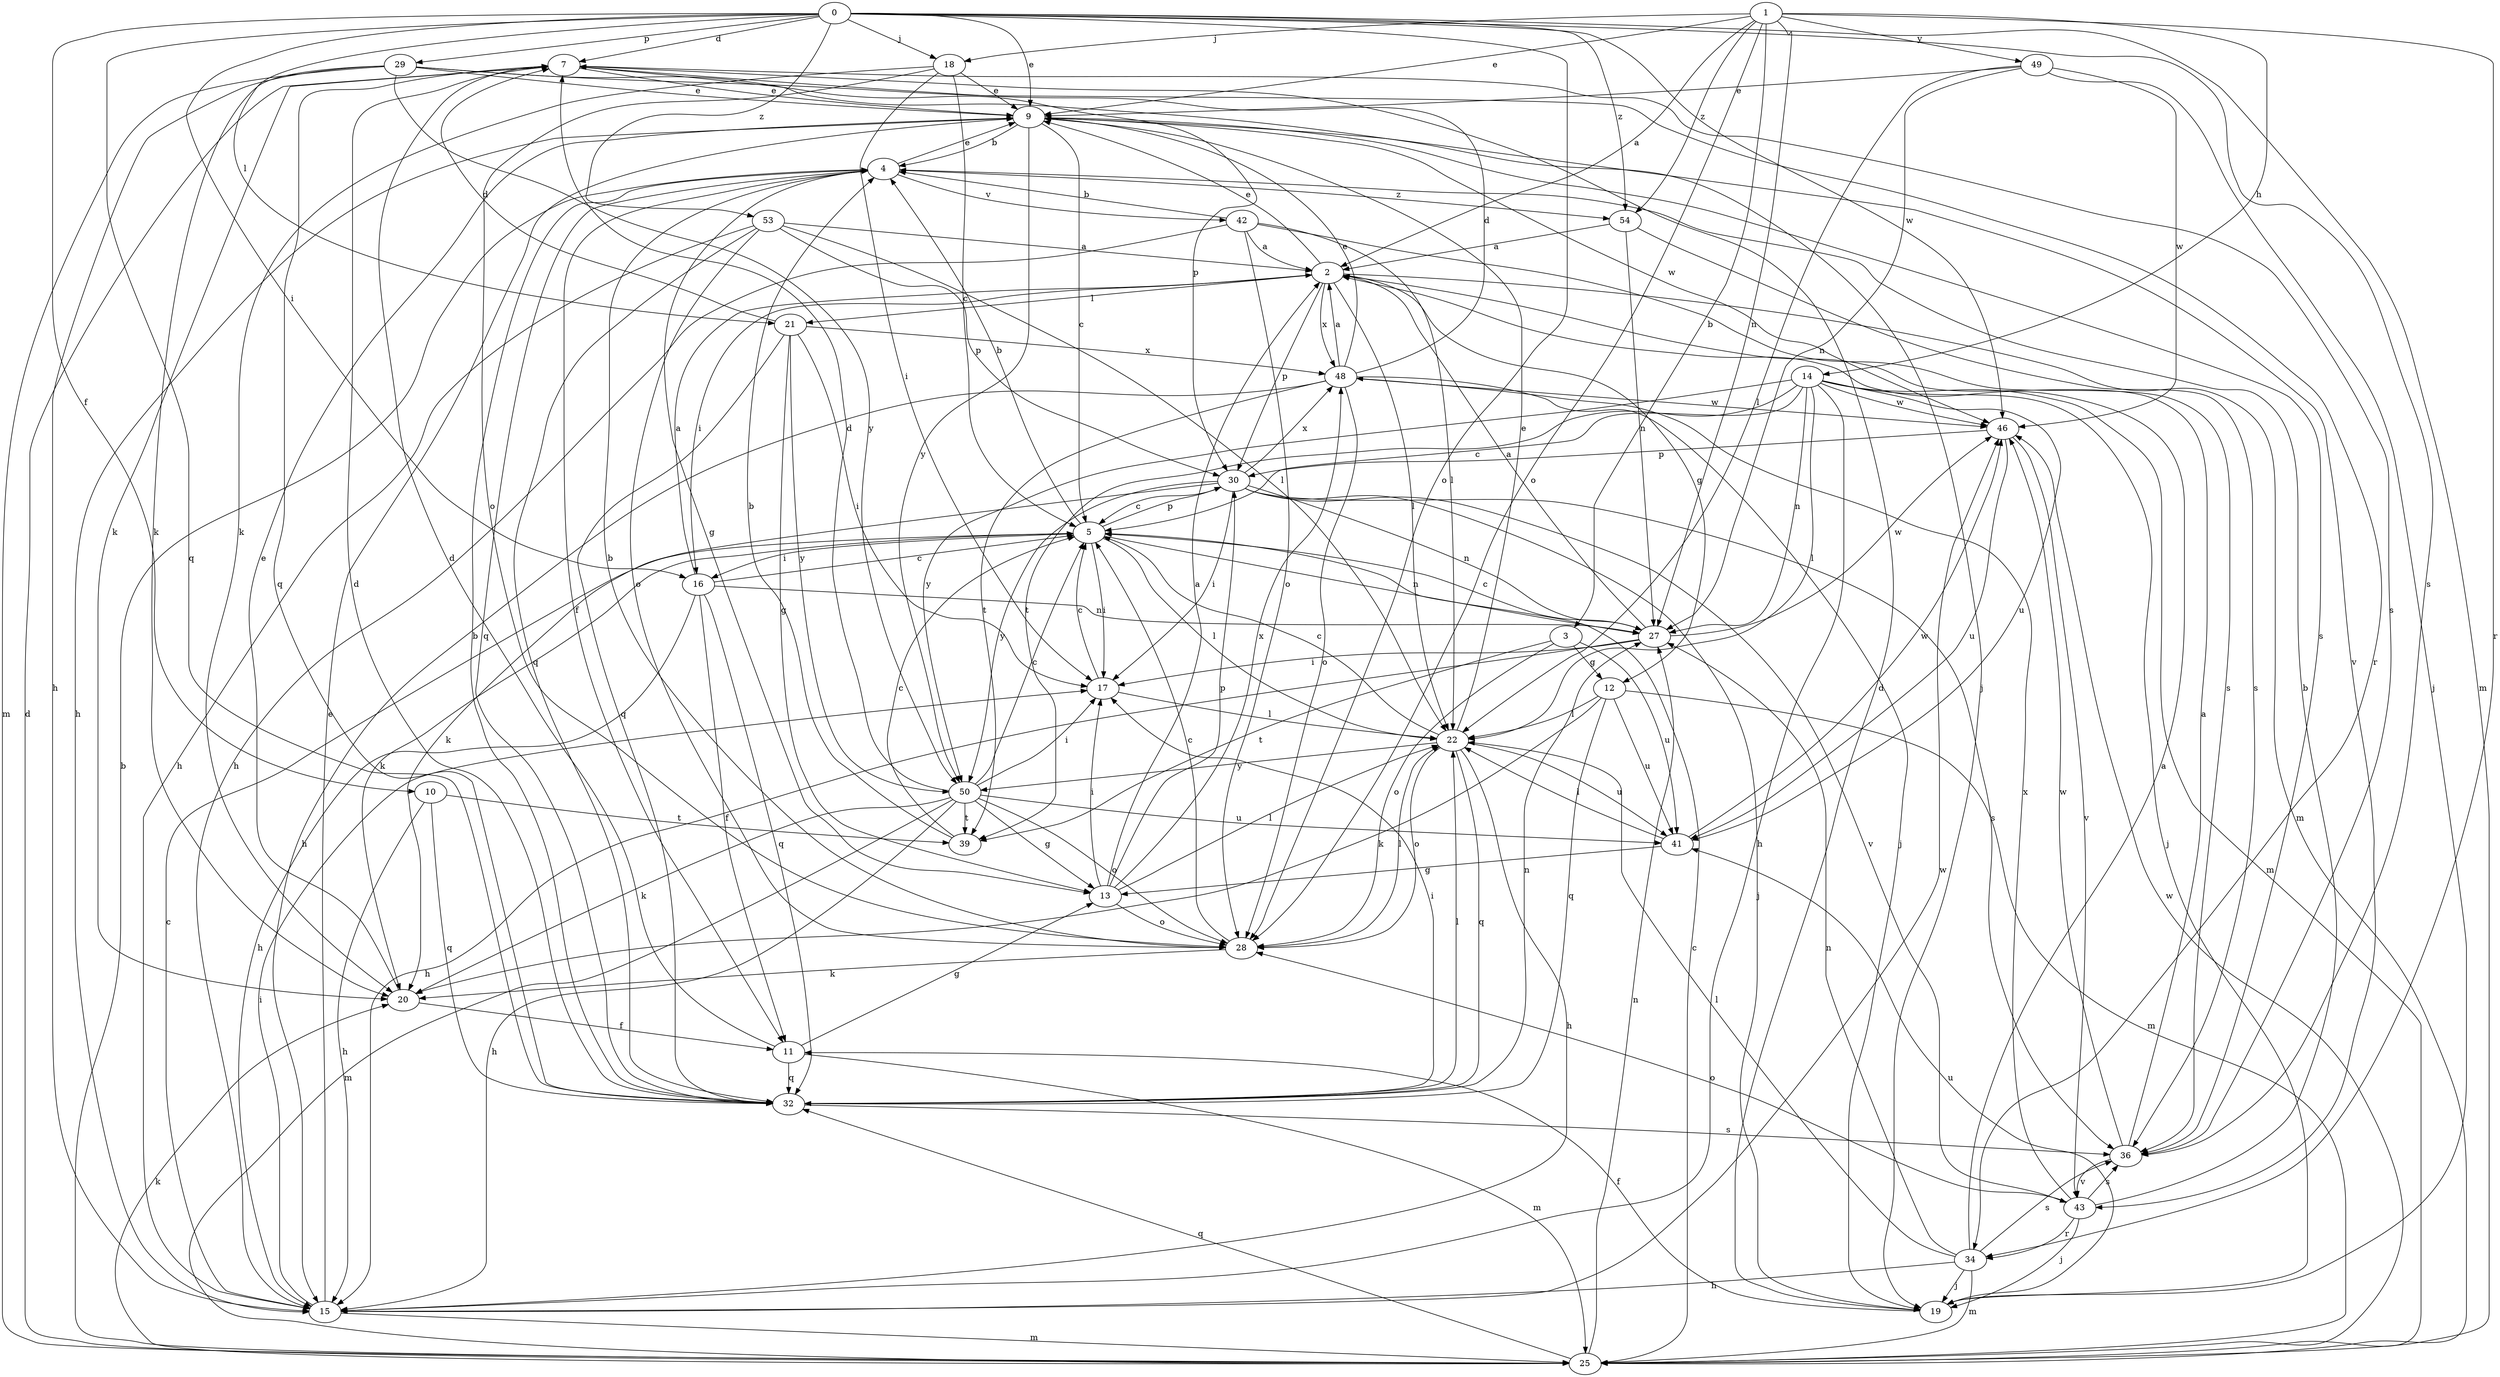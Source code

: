 strict digraph  {
0;
1;
2;
3;
4;
5;
7;
9;
10;
11;
12;
13;
14;
15;
16;
17;
18;
19;
20;
21;
22;
25;
27;
28;
29;
30;
32;
34;
36;
39;
41;
42;
43;
46;
48;
49;
50;
53;
54;
0 -> 7  [label=d];
0 -> 9  [label=e];
0 -> 10  [label=f];
0 -> 16  [label=i];
0 -> 18  [label=j];
0 -> 21  [label=l];
0 -> 25  [label=m];
0 -> 28  [label=o];
0 -> 29  [label=p];
0 -> 32  [label=q];
0 -> 36  [label=s];
0 -> 46  [label=w];
0 -> 53  [label=z];
0 -> 54  [label=z];
1 -> 2  [label=a];
1 -> 3  [label=b];
1 -> 9  [label=e];
1 -> 14  [label=h];
1 -> 18  [label=j];
1 -> 27  [label=n];
1 -> 28  [label=o];
1 -> 34  [label=r];
1 -> 49  [label=y];
1 -> 54  [label=z];
2 -> 9  [label=e];
2 -> 12  [label=g];
2 -> 16  [label=i];
2 -> 21  [label=l];
2 -> 22  [label=l];
2 -> 25  [label=m];
2 -> 30  [label=p];
2 -> 48  [label=x];
3 -> 12  [label=g];
3 -> 28  [label=o];
3 -> 39  [label=t];
3 -> 41  [label=u];
4 -> 9  [label=e];
4 -> 11  [label=f];
4 -> 13  [label=g];
4 -> 32  [label=q];
4 -> 42  [label=v];
4 -> 54  [label=z];
5 -> 4  [label=b];
5 -> 16  [label=i];
5 -> 17  [label=i];
5 -> 20  [label=k];
5 -> 22  [label=l];
5 -> 27  [label=n];
5 -> 30  [label=p];
7 -> 9  [label=e];
7 -> 20  [label=k];
7 -> 30  [label=p];
7 -> 32  [label=q];
7 -> 36  [label=s];
9 -> 4  [label=b];
9 -> 5  [label=c];
9 -> 15  [label=h];
9 -> 36  [label=s];
9 -> 43  [label=v];
9 -> 46  [label=w];
9 -> 50  [label=y];
10 -> 15  [label=h];
10 -> 32  [label=q];
10 -> 39  [label=t];
11 -> 7  [label=d];
11 -> 13  [label=g];
11 -> 25  [label=m];
11 -> 32  [label=q];
12 -> 20  [label=k];
12 -> 22  [label=l];
12 -> 25  [label=m];
12 -> 32  [label=q];
12 -> 41  [label=u];
13 -> 2  [label=a];
13 -> 17  [label=i];
13 -> 22  [label=l];
13 -> 28  [label=o];
13 -> 30  [label=p];
13 -> 48  [label=x];
14 -> 5  [label=c];
14 -> 15  [label=h];
14 -> 19  [label=j];
14 -> 22  [label=l];
14 -> 25  [label=m];
14 -> 27  [label=n];
14 -> 39  [label=t];
14 -> 41  [label=u];
14 -> 46  [label=w];
14 -> 50  [label=y];
15 -> 5  [label=c];
15 -> 9  [label=e];
15 -> 17  [label=i];
15 -> 25  [label=m];
15 -> 46  [label=w];
16 -> 2  [label=a];
16 -> 5  [label=c];
16 -> 11  [label=f];
16 -> 15  [label=h];
16 -> 27  [label=n];
16 -> 32  [label=q];
17 -> 5  [label=c];
17 -> 22  [label=l];
18 -> 5  [label=c];
18 -> 9  [label=e];
18 -> 17  [label=i];
18 -> 20  [label=k];
18 -> 28  [label=o];
19 -> 7  [label=d];
19 -> 11  [label=f];
19 -> 41  [label=u];
20 -> 9  [label=e];
20 -> 11  [label=f];
21 -> 7  [label=d];
21 -> 13  [label=g];
21 -> 17  [label=i];
21 -> 32  [label=q];
21 -> 48  [label=x];
21 -> 50  [label=y];
22 -> 5  [label=c];
22 -> 9  [label=e];
22 -> 15  [label=h];
22 -> 28  [label=o];
22 -> 32  [label=q];
22 -> 41  [label=u];
22 -> 50  [label=y];
25 -> 4  [label=b];
25 -> 5  [label=c];
25 -> 7  [label=d];
25 -> 20  [label=k];
25 -> 27  [label=n];
25 -> 32  [label=q];
25 -> 46  [label=w];
27 -> 2  [label=a];
27 -> 5  [label=c];
27 -> 15  [label=h];
27 -> 17  [label=i];
27 -> 46  [label=w];
28 -> 4  [label=b];
28 -> 5  [label=c];
28 -> 20  [label=k];
28 -> 22  [label=l];
29 -> 9  [label=e];
29 -> 15  [label=h];
29 -> 19  [label=j];
29 -> 20  [label=k];
29 -> 25  [label=m];
29 -> 34  [label=r];
29 -> 50  [label=y];
30 -> 5  [label=c];
30 -> 17  [label=i];
30 -> 19  [label=j];
30 -> 20  [label=k];
30 -> 27  [label=n];
30 -> 36  [label=s];
30 -> 43  [label=v];
30 -> 48  [label=x];
30 -> 50  [label=y];
32 -> 4  [label=b];
32 -> 7  [label=d];
32 -> 17  [label=i];
32 -> 22  [label=l];
32 -> 27  [label=n];
32 -> 36  [label=s];
34 -> 2  [label=a];
34 -> 15  [label=h];
34 -> 19  [label=j];
34 -> 22  [label=l];
34 -> 25  [label=m];
34 -> 27  [label=n];
34 -> 36  [label=s];
36 -> 2  [label=a];
36 -> 43  [label=v];
36 -> 46  [label=w];
39 -> 4  [label=b];
39 -> 5  [label=c];
41 -> 13  [label=g];
41 -> 22  [label=l];
41 -> 46  [label=w];
42 -> 2  [label=a];
42 -> 4  [label=b];
42 -> 15  [label=h];
42 -> 22  [label=l];
42 -> 28  [label=o];
42 -> 36  [label=s];
43 -> 4  [label=b];
43 -> 19  [label=j];
43 -> 28  [label=o];
43 -> 34  [label=r];
43 -> 36  [label=s];
43 -> 48  [label=x];
46 -> 30  [label=p];
46 -> 41  [label=u];
46 -> 43  [label=v];
48 -> 2  [label=a];
48 -> 7  [label=d];
48 -> 9  [label=e];
48 -> 15  [label=h];
48 -> 19  [label=j];
48 -> 28  [label=o];
48 -> 39  [label=t];
48 -> 46  [label=w];
49 -> 9  [label=e];
49 -> 19  [label=j];
49 -> 22  [label=l];
49 -> 27  [label=n];
49 -> 46  [label=w];
50 -> 5  [label=c];
50 -> 7  [label=d];
50 -> 13  [label=g];
50 -> 15  [label=h];
50 -> 17  [label=i];
50 -> 20  [label=k];
50 -> 25  [label=m];
50 -> 28  [label=o];
50 -> 39  [label=t];
50 -> 41  [label=u];
53 -> 2  [label=a];
53 -> 15  [label=h];
53 -> 22  [label=l];
53 -> 28  [label=o];
53 -> 30  [label=p];
53 -> 32  [label=q];
54 -> 2  [label=a];
54 -> 27  [label=n];
54 -> 36  [label=s];
}
